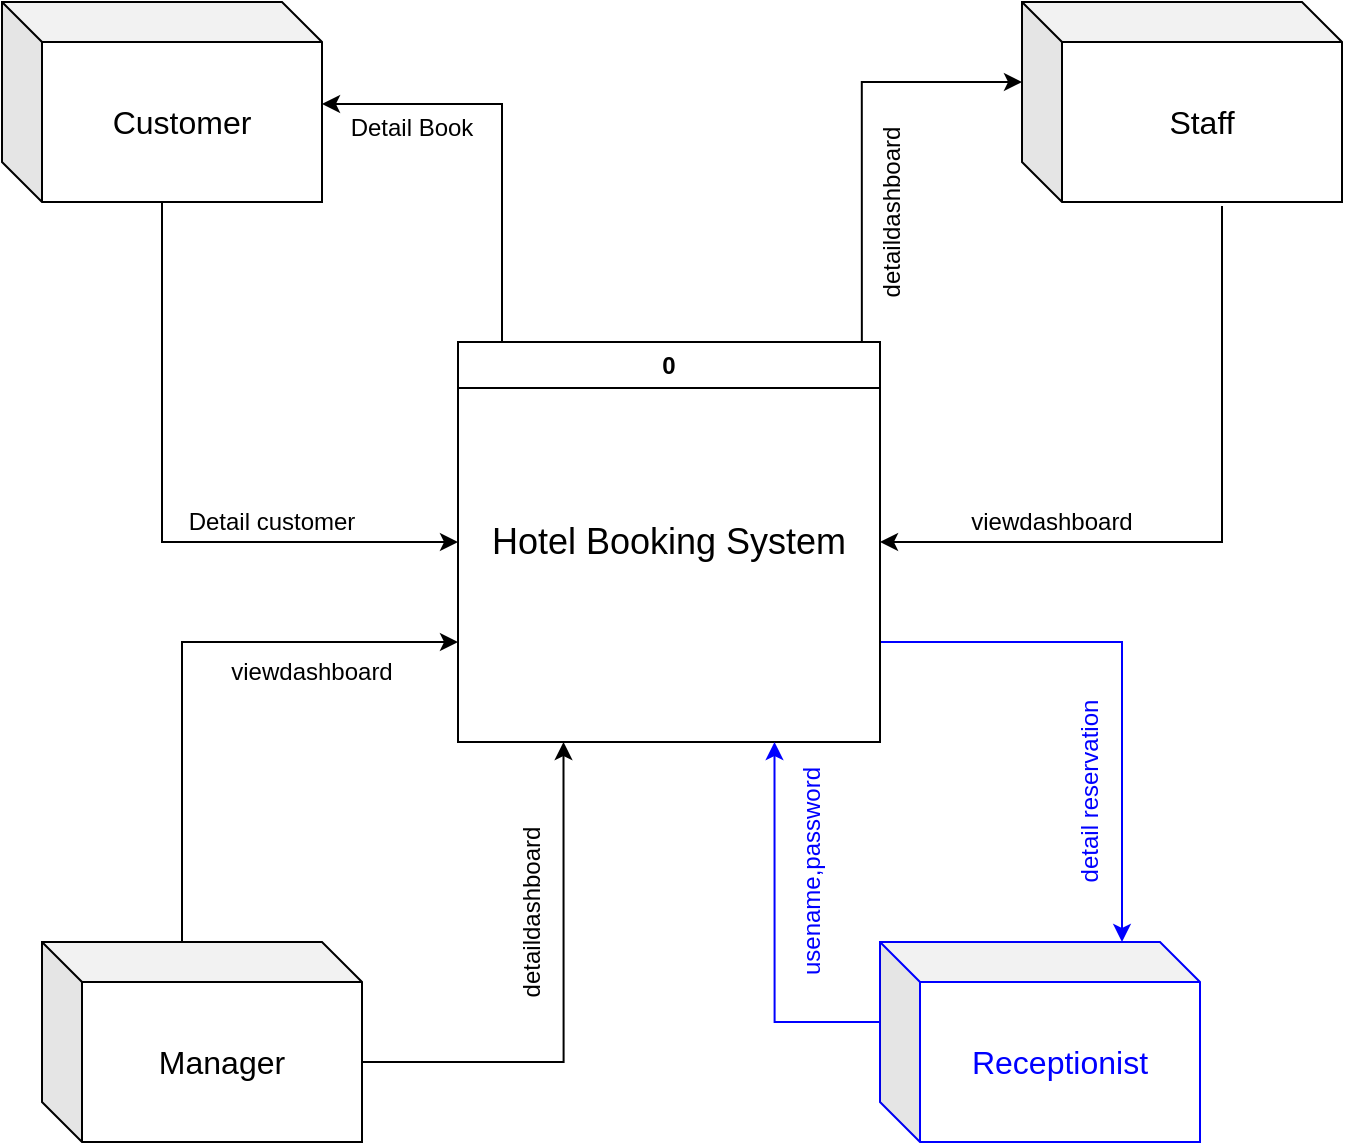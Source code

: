 <mxfile version="22.0.4" type="github">
  <diagram id="C5RBs43oDa-KdzZeNtuy" name="Page-1">
    <mxGraphModel dx="794" dy="456" grid="1" gridSize="10" guides="1" tooltips="1" connect="1" arrows="1" fold="1" page="1" pageScale="1" pageWidth="827" pageHeight="1169" math="0" shadow="0">
      <root>
        <mxCell id="WIyWlLk6GJQsqaUBKTNV-0" />
        <mxCell id="WIyWlLk6GJQsqaUBKTNV-1" parent="WIyWlLk6GJQsqaUBKTNV-0" />
        <mxCell id="n41KFP6UKvXg51gemr5X-9" style="edgeStyle=orthogonalEdgeStyle;rounded=0;orthogonalLoop=1;jettySize=auto;html=1;exitX=1;exitY=0.75;exitDx=0;exitDy=0;strokeColor=#0000FF;" parent="WIyWlLk6GJQsqaUBKTNV-1" source="Vh7FBjHL34Z6aKx40-Cg-1" target="n41KFP6UKvXg51gemr5X-8" edge="1">
          <mxGeometry relative="1" as="geometry">
            <mxPoint x="640" y="620" as="targetPoint" />
            <Array as="points">
              <mxPoint x="640" y="480" />
            </Array>
          </mxGeometry>
        </mxCell>
        <mxCell id="Vh7FBjHL34Z6aKx40-Cg-1" value="0" style="swimlane;whiteSpace=wrap;html=1;" parent="WIyWlLk6GJQsqaUBKTNV-1" vertex="1">
          <mxGeometry x="308" y="330" width="211" height="200" as="geometry" />
        </mxCell>
        <mxCell id="Vh7FBjHL34Z6aKx40-Cg-2" value="Hotel Booking System" style="text;html=1;align=center;verticalAlign=middle;resizable=0;points=[];autosize=1;strokeColor=none;fillColor=none;fontSize=18;" parent="Vh7FBjHL34Z6aKx40-Cg-1" vertex="1">
          <mxGeometry x="5" y="80" width="200" height="40" as="geometry" />
        </mxCell>
        <mxCell id="Vh7FBjHL34Z6aKx40-Cg-3" value="Customer" style="shape=cube;whiteSpace=wrap;html=1;boundedLbl=1;backgroundOutline=1;darkOpacity=0.05;darkOpacity2=0.1;fontSize=16;" parent="WIyWlLk6GJQsqaUBKTNV-1" vertex="1">
          <mxGeometry x="80" y="160" width="160" height="100" as="geometry" />
        </mxCell>
        <mxCell id="Vh7FBjHL34Z6aKx40-Cg-18" value="" style="edgeStyle=orthogonalEdgeStyle;rounded=0;orthogonalLoop=1;jettySize=auto;html=1;entryX=1;entryY=0.5;entryDx=0;entryDy=0;exitX=0.625;exitY=1.02;exitDx=0;exitDy=0;exitPerimeter=0;" parent="WIyWlLk6GJQsqaUBKTNV-1" source="Vh7FBjHL34Z6aKx40-Cg-4" target="Vh7FBjHL34Z6aKx40-Cg-1" edge="1">
          <mxGeometry relative="1" as="geometry">
            <mxPoint x="670" y="430" as="targetPoint" />
            <Array as="points">
              <mxPoint x="690" y="430" />
            </Array>
          </mxGeometry>
        </mxCell>
        <mxCell id="Vh7FBjHL34Z6aKx40-Cg-4" value="Staff" style="shape=cube;whiteSpace=wrap;html=1;boundedLbl=1;backgroundOutline=1;darkOpacity=0.05;darkOpacity2=0.1;fontSize=16;" parent="WIyWlLk6GJQsqaUBKTNV-1" vertex="1">
          <mxGeometry x="590" y="160" width="160" height="100" as="geometry" />
        </mxCell>
        <mxCell id="n41KFP6UKvXg51gemr5X-1" style="edgeStyle=orthogonalEdgeStyle;rounded=0;orthogonalLoop=1;jettySize=auto;html=1;exitX=0;exitY=0;exitDx=70;exitDy=0;exitPerimeter=0;entryX=0;entryY=0.75;entryDx=0;entryDy=0;" parent="WIyWlLk6GJQsqaUBKTNV-1" source="Vh7FBjHL34Z6aKx40-Cg-5" target="Vh7FBjHL34Z6aKx40-Cg-1" edge="1">
          <mxGeometry relative="1" as="geometry" />
        </mxCell>
        <mxCell id="n41KFP6UKvXg51gemr5X-2" style="edgeStyle=orthogonalEdgeStyle;rounded=0;orthogonalLoop=1;jettySize=auto;html=1;exitX=0;exitY=0;exitDx=160;exitDy=60;exitPerimeter=0;entryX=0.25;entryY=1;entryDx=0;entryDy=0;" parent="WIyWlLk6GJQsqaUBKTNV-1" source="Vh7FBjHL34Z6aKx40-Cg-5" target="Vh7FBjHL34Z6aKx40-Cg-1" edge="1">
          <mxGeometry relative="1" as="geometry" />
        </mxCell>
        <mxCell id="Vh7FBjHL34Z6aKx40-Cg-5" value="Manager" style="shape=cube;whiteSpace=wrap;html=1;boundedLbl=1;backgroundOutline=1;darkOpacity=0.05;darkOpacity2=0.1;fontSize=16;" parent="WIyWlLk6GJQsqaUBKTNV-1" vertex="1">
          <mxGeometry x="100" y="630" width="160" height="100" as="geometry" />
        </mxCell>
        <mxCell id="Vh7FBjHL34Z6aKx40-Cg-6" value="" style="endArrow=classic;html=1;rounded=0;edgeStyle=orthogonalEdgeStyle;entryX=0;entryY=0.5;entryDx=0;entryDy=0;" parent="WIyWlLk6GJQsqaUBKTNV-1" source="Vh7FBjHL34Z6aKx40-Cg-3" target="Vh7FBjHL34Z6aKx40-Cg-1" edge="1">
          <mxGeometry width="50" height="50" relative="1" as="geometry">
            <mxPoint x="160" y="310" as="sourcePoint" />
            <mxPoint x="160" y="420" as="targetPoint" />
            <Array as="points">
              <mxPoint x="160" y="430" />
            </Array>
          </mxGeometry>
        </mxCell>
        <mxCell id="Vh7FBjHL34Z6aKx40-Cg-7" value="" style="endArrow=classic;html=1;rounded=0;edgeStyle=orthogonalEdgeStyle;entryX=1;entryY=0.51;entryDx=0;entryDy=0;entryPerimeter=0;" parent="WIyWlLk6GJQsqaUBKTNV-1" target="Vh7FBjHL34Z6aKx40-Cg-3" edge="1">
          <mxGeometry width="50" height="50" relative="1" as="geometry">
            <mxPoint x="330" y="330" as="sourcePoint" />
            <mxPoint x="380" y="170" as="targetPoint" />
            <Array as="points">
              <mxPoint x="330" y="330" />
              <mxPoint x="330" y="211" />
            </Array>
          </mxGeometry>
        </mxCell>
        <mxCell id="Vh7FBjHL34Z6aKx40-Cg-8" value="" style="endArrow=classic;html=1;rounded=0;exitX=0.957;exitY=0.002;exitDx=0;exitDy=0;edgeStyle=orthogonalEdgeStyle;entryX=0;entryY=0;entryDx=0;entryDy=40;entryPerimeter=0;exitPerimeter=0;" parent="WIyWlLk6GJQsqaUBKTNV-1" source="Vh7FBjHL34Z6aKx40-Cg-1" target="Vh7FBjHL34Z6aKx40-Cg-4" edge="1">
          <mxGeometry width="50" height="50" relative="1" as="geometry">
            <mxPoint x="450" y="270" as="sourcePoint" />
            <mxPoint x="466" y="210" as="targetPoint" />
            <Array as="points">
              <mxPoint x="510" y="200" />
            </Array>
          </mxGeometry>
        </mxCell>
        <mxCell id="Vh7FBjHL34Z6aKx40-Cg-14" value="Detail Book" style="text;html=1;strokeColor=none;fillColor=none;align=center;verticalAlign=middle;whiteSpace=wrap;rounded=0;" parent="WIyWlLk6GJQsqaUBKTNV-1" vertex="1">
          <mxGeometry x="220" y="208" width="130" height="30" as="geometry" />
        </mxCell>
        <mxCell id="Vh7FBjHL34Z6aKx40-Cg-15" value="Detail customer" style="text;html=1;strokeColor=none;fillColor=none;align=center;verticalAlign=middle;whiteSpace=wrap;rounded=0;" parent="WIyWlLk6GJQsqaUBKTNV-1" vertex="1">
          <mxGeometry x="150" y="405" width="130" height="30" as="geometry" />
        </mxCell>
        <mxCell id="Vh7FBjHL34Z6aKx40-Cg-16" value="detaildashboard" style="text;html=1;strokeColor=none;fillColor=none;align=center;verticalAlign=middle;whiteSpace=wrap;rounded=0;rotation=-90;" parent="WIyWlLk6GJQsqaUBKTNV-1" vertex="1">
          <mxGeometry x="460" y="250" width="130" height="30" as="geometry" />
        </mxCell>
        <mxCell id="Vh7FBjHL34Z6aKx40-Cg-19" value="viewdashboard" style="text;html=1;strokeColor=none;fillColor=none;align=center;verticalAlign=middle;whiteSpace=wrap;rounded=0;" parent="WIyWlLk6GJQsqaUBKTNV-1" vertex="1">
          <mxGeometry x="540" y="405" width="130" height="30" as="geometry" />
        </mxCell>
        <mxCell id="Vh7FBjHL34Z6aKx40-Cg-22" value="viewdashboard" style="text;html=1;strokeColor=none;fillColor=none;align=center;verticalAlign=middle;whiteSpace=wrap;rounded=0;" parent="WIyWlLk6GJQsqaUBKTNV-1" vertex="1">
          <mxGeometry x="170" y="480" width="130" height="30" as="geometry" />
        </mxCell>
        <mxCell id="Vh7FBjHL34Z6aKx40-Cg-27" value="detaildashboard" style="text;html=1;strokeColor=none;fillColor=none;align=center;verticalAlign=middle;whiteSpace=wrap;rounded=0;rotation=-90;" parent="WIyWlLk6GJQsqaUBKTNV-1" vertex="1">
          <mxGeometry x="280" y="600" width="130" height="30" as="geometry" />
        </mxCell>
        <mxCell id="n41KFP6UKvXg51gemr5X-10" style="edgeStyle=orthogonalEdgeStyle;rounded=0;orthogonalLoop=1;jettySize=auto;html=1;exitX=0;exitY=0;exitDx=0;exitDy=40;exitPerimeter=0;entryX=0.75;entryY=1;entryDx=0;entryDy=0;strokeColor=#0000FF;" parent="WIyWlLk6GJQsqaUBKTNV-1" source="n41KFP6UKvXg51gemr5X-8" target="Vh7FBjHL34Z6aKx40-Cg-1" edge="1">
          <mxGeometry relative="1" as="geometry" />
        </mxCell>
        <mxCell id="n41KFP6UKvXg51gemr5X-8" value="&lt;font color=&quot;#0000ff&quot;&gt;Receptionist&lt;/font&gt;" style="shape=cube;whiteSpace=wrap;html=1;boundedLbl=1;backgroundOutline=1;darkOpacity=0.05;darkOpacity2=0.1;fontSize=16;strokeColor=#0000FF;" parent="WIyWlLk6GJQsqaUBKTNV-1" vertex="1">
          <mxGeometry x="519" y="630" width="160" height="100" as="geometry" />
        </mxCell>
        <mxCell id="n41KFP6UKvXg51gemr5X-14" value="&lt;font color=&quot;#0000ff&quot;&gt;detail reservation&lt;/font&gt;" style="text;html=1;align=center;verticalAlign=middle;resizable=0;points=[];autosize=1;strokeColor=none;fillColor=none;rotation=-90;" parent="WIyWlLk6GJQsqaUBKTNV-1" vertex="1">
          <mxGeometry x="569" y="540" width="110" height="30" as="geometry" />
        </mxCell>
        <mxCell id="n41KFP6UKvXg51gemr5X-15" value="&lt;font color=&quot;#0000ff&quot;&gt;usename,password&lt;/font&gt;" style="text;html=1;align=center;verticalAlign=middle;resizable=0;points=[];autosize=1;strokeColor=none;fillColor=none;rotation=-90;" parent="WIyWlLk6GJQsqaUBKTNV-1" vertex="1">
          <mxGeometry x="420" y="580" width="130" height="30" as="geometry" />
        </mxCell>
      </root>
    </mxGraphModel>
  </diagram>
</mxfile>
